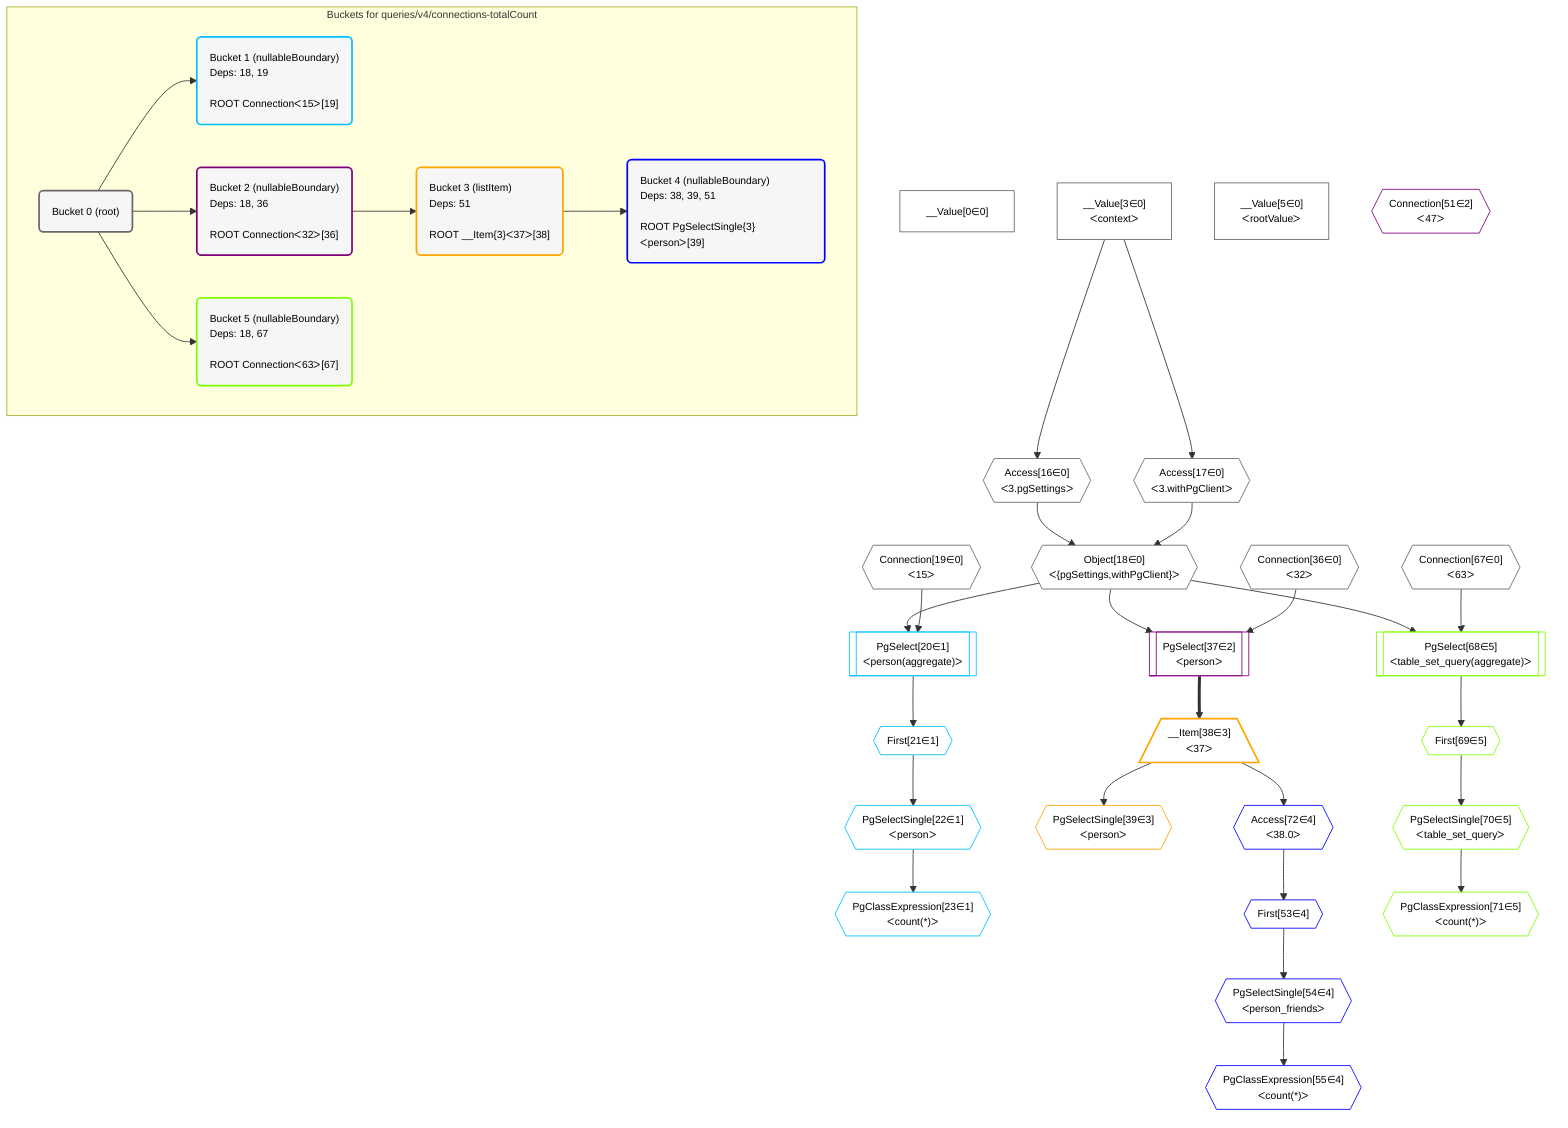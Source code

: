 %%{init: {'themeVariables': { 'fontSize': '12px'}}}%%
graph TD
    classDef path fill:#eee,stroke:#000,color:#000
    classDef plan fill:#fff,stroke-width:1px,color:#000
    classDef itemplan fill:#fff,stroke-width:2px,color:#000
    classDef unbatchedplan fill:#dff,stroke-width:1px,color:#000
    classDef sideeffectplan fill:#fcc,stroke-width:2px,color:#000
    classDef bucket fill:#f6f6f6,color:#000,stroke-width:2px,text-align:left


    %% define steps
    __Value0["__Value[0∈0]"]:::plan
    __Value3["__Value[3∈0]<br />ᐸcontextᐳ"]:::plan
    __Value5["__Value[5∈0]<br />ᐸrootValueᐳ"]:::plan
    Access16{{"Access[16∈0]<br />ᐸ3.pgSettingsᐳ"}}:::plan
    Access17{{"Access[17∈0]<br />ᐸ3.withPgClientᐳ"}}:::plan
    Object18{{"Object[18∈0]<br />ᐸ{pgSettings,withPgClient}ᐳ"}}:::plan
    Connection19{{"Connection[19∈0]<br />ᐸ15ᐳ"}}:::plan
    PgSelect20[["PgSelect[20∈1]<br />ᐸperson(aggregate)ᐳ"]]:::plan
    First21{{"First[21∈1]"}}:::plan
    PgSelectSingle22{{"PgSelectSingle[22∈1]<br />ᐸpersonᐳ"}}:::plan
    PgClassExpression23{{"PgClassExpression[23∈1]<br />ᐸcount(*)ᐳ"}}:::plan
    Connection36{{"Connection[36∈0]<br />ᐸ32ᐳ"}}:::plan
    PgSelect37[["PgSelect[37∈2]<br />ᐸpersonᐳ"]]:::plan
    __Item38[/"__Item[38∈3]<br />ᐸ37ᐳ"\]:::itemplan
    PgSelectSingle39{{"PgSelectSingle[39∈3]<br />ᐸpersonᐳ"}}:::plan
    Connection51{{"Connection[51∈2]<br />ᐸ47ᐳ"}}:::plan
    Access72{{"Access[72∈4]<br />ᐸ38.0ᐳ"}}:::plan
    First53{{"First[53∈4]"}}:::plan
    PgSelectSingle54{{"PgSelectSingle[54∈4]<br />ᐸperson_friendsᐳ"}}:::plan
    PgClassExpression55{{"PgClassExpression[55∈4]<br />ᐸcount(*)ᐳ"}}:::plan
    Connection67{{"Connection[67∈0]<br />ᐸ63ᐳ"}}:::plan
    PgSelect68[["PgSelect[68∈5]<br />ᐸtable_set_query(aggregate)ᐳ"]]:::plan
    First69{{"First[69∈5]"}}:::plan
    PgSelectSingle70{{"PgSelectSingle[70∈5]<br />ᐸtable_set_queryᐳ"}}:::plan
    PgClassExpression71{{"PgClassExpression[71∈5]<br />ᐸcount(*)ᐳ"}}:::plan

    %% plan dependencies
    __Value3 --> Access16
    __Value3 --> Access17
    Access16 & Access17 --> Object18
    Object18 & Connection19 --> PgSelect20
    PgSelect20 --> First21
    First21 --> PgSelectSingle22
    PgSelectSingle22 --> PgClassExpression23
    Object18 & Connection36 --> PgSelect37
    PgSelect37 ==> __Item38
    __Item38 --> PgSelectSingle39
    __Item38 --> Access72
    Access72 --> First53
    First53 --> PgSelectSingle54
    PgSelectSingle54 --> PgClassExpression55
    Object18 & Connection67 --> PgSelect68
    PgSelect68 --> First69
    First69 --> PgSelectSingle70
    PgSelectSingle70 --> PgClassExpression71

    subgraph "Buckets for queries/v4/connections-totalCount"
    Bucket0("Bucket 0 (root)"):::bucket
    classDef bucket0 stroke:#696969
    class Bucket0,__Value0,__Value3,__Value5,Access16,Access17,Object18,Connection19,Connection36,Connection67 bucket0
    Bucket1("Bucket 1 (nullableBoundary)<br />Deps: 18, 19<br /><br />ROOT Connectionᐸ15ᐳ[19]"):::bucket
    classDef bucket1 stroke:#00bfff
    class Bucket1,PgSelect20,First21,PgSelectSingle22,PgClassExpression23 bucket1
    Bucket2("Bucket 2 (nullableBoundary)<br />Deps: 18, 36<br /><br />ROOT Connectionᐸ32ᐳ[36]"):::bucket
    classDef bucket2 stroke:#7f007f
    class Bucket2,PgSelect37,Connection51 bucket2
    Bucket3("Bucket 3 (listItem)<br />Deps: 51<br /><br />ROOT __Item{3}ᐸ37ᐳ[38]"):::bucket
    classDef bucket3 stroke:#ffa500
    class Bucket3,__Item38,PgSelectSingle39 bucket3
    Bucket4("Bucket 4 (nullableBoundary)<br />Deps: 38, 39, 51<br /><br />ROOT PgSelectSingle{3}ᐸpersonᐳ[39]"):::bucket
    classDef bucket4 stroke:#0000ff
    class Bucket4,First53,PgSelectSingle54,PgClassExpression55,Access72 bucket4
    Bucket5("Bucket 5 (nullableBoundary)<br />Deps: 18, 67<br /><br />ROOT Connectionᐸ63ᐳ[67]"):::bucket
    classDef bucket5 stroke:#7fff00
    class Bucket5,PgSelect68,First69,PgSelectSingle70,PgClassExpression71 bucket5
    Bucket0 --> Bucket1 & Bucket2 & Bucket5
    Bucket2 --> Bucket3
    Bucket3 --> Bucket4
    end